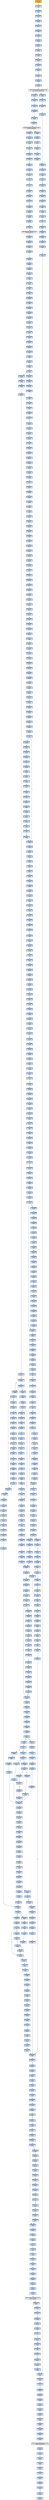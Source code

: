 strict digraph G {
	graph [bgcolor=transparent,
		name=G
	];
	node [color=lightsteelblue,
		fillcolor=lightsteelblue,
		shape=rectangle,
		style=filled
	];
	"0x00424ea0"	[label="0x00424ea0
jb"];
	"0x00424ed3"	[label="0x00424ed3
movl"];
	"0x00424ea0" -> "0x00424ed3"	[color="#000000",
		label=T];
	"0x00424ea2"	[label="0x00424ea2
movl"];
	"0x00424ea0" -> "0x00424ea2"	[color="#000000",
		label=F];
	"0x00424bb4"	[label="0x00424bb4
testb"];
	"0x00424bb6"	[label="0x00424bb6
jne"];
	"0x00424bb4" -> "0x00424bb6"	[color="#000000"];
	"0x00424378"	[label="0x00424378
movl"];
	"0x0042437b"	[label="0x0042437b
addl"];
	"0x00424378" -> "0x0042437b"	[color="#000000"];
	"0x00424e6d"	[label="0x00424e6d
movl"];
	"0x00424e72"	[label="0x00424e72
subl"];
	"0x00424e6d" -> "0x00424e72"	[color="#000000"];
	"0x00424f6e"	[label="0x00424f6e
je"];
	"0x00424f70"	[label="0x00424f70
cmpl"];
	"0x00424f6e" -> "0x00424f70"	[color="#000000",
		label=F];
	"0x00424ed6"	[label="0x00424ed6
movl"];
	"0x00424ed3" -> "0x00424ed6"	[color="#000000"];
	"0x00424964"	[label="0x00424964
jbe"];
	"0x00424966"	[label="0x00424966
movl"];
	"0x00424964" -> "0x00424966"	[color="#000000",
		label=F];
	"0x0042491e"	[label="0x0042491e
movl"];
	"0x00424922"	[label="0x00424922
movl"];
	"0x0042491e" -> "0x00424922"	[color="#000000"];
	"0x00424e3f"	[label="0x00424e3f
movb"];
	"0x00424e41"	[label="0x00424e41
incl"];
	"0x00424e3f" -> "0x00424e41"	[color="#000000"];
	"0x00424e90"	[label="0x00424e90
call"];
	"0x004249b0"	[label="0x004249b0
pushl"];
	"0x00424e90" -> "0x004249b0"	[color="#000000"];
	"0x00424a44"	[label="0x00424a44
cmpl"];
	"0x00424a47"	[label="0x00424a47
jae"];
	"0x00424a44" -> "0x00424a47"	[color="#000000"];
	"0x00424a00"	[label="0x00424a00
andl"];
	"0x00424a05"	[label="0x00424a05
cmpl"];
	"0x00424a00" -> "0x00424a05"	[color="#000000"];
	GETMODULEHANDLEA_KERNEL32_DLL	[color=lightgrey,
		fillcolor=lightgrey,
		label="GETMODULEHANDLEA_KERNEL32_DLL
GETMODULEHANDLEA"];
	"0x00424042"	[label="0x00424042
movl"];
	GETMODULEHANDLEA_KERNEL32_DLL -> "0x00424042"	[color="#000000"];
	"0x00424287"	[label="0x00424287
testl"];
	GETMODULEHANDLEA_KERNEL32_DLL -> "0x00424287"	[color="#000000"];
	"0x00424ee4"	[label="0x00424ee4
movl"];
	"0x00424ee9"	[label="0x00424ee9
movl"];
	"0x00424ee4" -> "0x00424ee9"	[color="#000000"];
	"0x0042410f"	[label="0x0042410f
pushl"];
	"0x00424110"	[label="0x00424110
pushl"];
	"0x0042410f" -> "0x00424110"	[color="#000000"];
	"0x0042436e"	[label="0x0042436e
jmp"];
	"0x004242a2"	[label="0x004242a2
movl"];
	"0x0042436e" -> "0x004242a2"	[color="#000000"];
	"0x00424960"	[label="0x00424960
xorl"];
	"0x00424962"	[label="0x00424962
testl"];
	"0x00424960" -> "0x00424962"	[color="#000000"];
	"0x00424b69"	[label="0x00424b69
pushl"];
	"0x00424b6a"	[label="0x00424b6a
movl"];
	"0x00424b69" -> "0x00424b6a"	[color="#000000"];
	"0x004246cc"	[label="0x004246cc
subl"];
	"0x004246d2"	[label="0x004246d2
leal"];
	"0x004246cc" -> "0x004246d2"	[color="#000000"];
	"0x0042411f"	[label="0x0042411f
orl"];
	"0x00424121"	[label="0x00424121
je"];
	"0x0042411f" -> "0x00424121"	[color="#000000"];
	"0x00424cf1"	[label="0x00424cf1
ret"];
	"0x00424f6c"	[label="0x00424f6c
testb"];
	"0x00424cf1" -> "0x00424f6c"	[color="#000000"];
	"0x004246e3"	[label="0x004246e3
movl"];
	"0x004246ea"	[label="0x004246ea
pushl"];
	"0x004246e3" -> "0x004246ea"	[color="#000000"];
	"0x00424986"	[label="0x00424986
xorl"];
	"0x00424988"	[label="0x00424988
movb"];
	"0x00424986" -> "0x00424988"	[color="#000000"];
	"0x00424249"	[label="0x00424249
movl"];
	"0x0042424f"	[label="0x0042424f
orl"];
	"0x00424249" -> "0x0042424f"	[color="#000000"];
	"0x00424f51"	[label="0x00424f51
movl"];
	"0x00424f53"	[label="0x00424f53
cmpl"];
	"0x00424f51" -> "0x00424f53"	[color="#000000"];
	"0x0042411d"	[label="0x0042411d
xorl"];
	"0x0042411d" -> "0x0042411f"	[color="#000000"];
	"0x00424a87"	[label="0x00424a87
movl"];
	"0x00424a89"	[label="0x00424a89
xorl"];
	"0x00424a87" -> "0x00424a89"	[color="#000000"];
	"0x00424e22"	[label="0x00424e22
movl"];
	"0x00424e24"	[label="0x00424e24
je"];
	"0x00424e22" -> "0x00424e24"	[color="#000000"];
	"0x004248f4"	[label="0x004248f4
movb"];
	"0x004248f6"	[label="0x004248f6
movl"];
	"0x004248f4" -> "0x004248f6"	[color="#000000"];
	VIRTUALPROTECT_KERNEL32_DLL	[color=lightgrey,
		fillcolor=lightgrey,
		label="VIRTUALPROTECT_KERNEL32_DLL
VIRTUALPROTECT"];
	"0x004243ff"	[label="0x004243ff
popl"];
	VIRTUALPROTECT_KERNEL32_DLL -> "0x004243ff"	[color="#000000"];
	"0x00424ece"	[label="0x00424ece
movl"];
	"0x00424ed1"	[label="0x00424ed1
jae"];
	"0x00424ece" -> "0x00424ed1"	[color="#000000"];
	"0x004242b3"	[label="0x004242b3
addl"];
	"0x004242b9"	[label="0x004242b9
movl"];
	"0x004242b3" -> "0x004242b9"	[color="#000000"];
	"0x0042497f"	[label="0x0042497f
movl"];
	"0x00424983"	[label="0x00424983
movl"];
	"0x0042497f" -> "0x00424983"	[color="#000000"];
	"0x0042403c"	[label="0x0042403c
call"];
	"0x0042403c" -> GETMODULEHANDLEA_KERNEL32_DLL	[color="#000000"];
	"0x00424a07"	[label="0x00424a07
jae"];
	"0x00424a05" -> "0x00424a07"	[color="#000000"];
	"0x004249b1"	[label="0x004249b1
pushl"];
	"0x004249b0" -> "0x004249b1"	[color="#000000"];
	"0x00424a31"	[label="0x00424a31
movl"];
	"0x00424a36"	[label="0x00424a36
jmp"];
	"0x00424a31" -> "0x00424a36"	[color="#000000"];
	"0x00424834"	[label="0x00424834
subl"];
	"0x0042483a"	[label="0x0042483a
pushl"];
	"0x00424834" -> "0x0042483a"	[color="#000000"];
	"0x00424aa8"	[label="0x00424aa8
addl"];
	"0x00424aab"	[label="0x00424aab
shll"];
	"0x00424aa8" -> "0x00424aab"	[color="#000000"];
	"0x0042483b"	[label="0x0042483b
pushl"];
	"0x0042483a" -> "0x0042483b"	[color="#000000"];
	"0x00424afe"	[label="0x00424afe
popl"];
	"0x00424aff"	[label="0x00424aff
ret"];
	"0x00424afe" -> "0x00424aff"	[color="#000000"];
	"0x00424b98"	[label="0x00424b98
movb"];
	"0x00424b9c"	[label="0x00424b9c
incl"];
	"0x00424b98" -> "0x00424b9c"	[color="#000000"];
	VIRTUALFREE_KERNEL32_DLL	[color=lightgrey,
		fillcolor=lightgrey,
		label="VIRTUALFREE_KERNEL32_DLL
VIRTUALFREE"];
	"0x004241a8"	[label="0x004241a8
movl"];
	VIRTUALFREE_KERNEL32_DLL -> "0x004241a8"	[color="#000000"];
	"0x00424f55"	[label="0x00424f55
jb"];
	"0x00424f57"	[label="0x00424f57
movl"];
	"0x00424f55" -> "0x00424f57"	[color="#000000",
		label=F];
	"0x00424367"	[label="0x00424367
addl"];
	"0x00424367" -> "0x0042436e"	[color="#000000"];
	"0x0042440f"	[label="0x0042440f
movl"];
	"0x00424415"	[label="0x00424415
popa"];
	"0x0042440f" -> "0x00424415"	[color="#000000"];
	"0x00424e46"	[label="0x00424e46
movl"];
	"0x00424e49"	[label="0x00424e49
movl"];
	"0x00424e46" -> "0x00424e49"	[color="#000000"];
	"0x00424a62"	[label="0x00424a62
movl"];
	"0x00424a65"	[label="0x00424a65
movl"];
	"0x00424a62" -> "0x00424a65"	[color="#000000"];
	"0x0042404f"	[label="0x0042404f
call"];
	GETPROCADDRESS_KERNEL32_DLL	[color=lightgrey,
		fillcolor=lightgrey,
		label="GETPROCADDRESS_KERNEL32_DLL
GETPROCADDRESS"];
	"0x0042404f" -> GETPROCADDRESS_KERNEL32_DLL	[color="#000000"];
	"0x00424e9c"	[label="0x00424e9c
cmpl"];
	"0x00424e24" -> "0x00424e9c"	[color="#000000",
		label=T];
	"0x00424e26"	[label="0x00424e26
cmpl"];
	"0x00424e24" -> "0x00424e26"	[color="#000000",
		label=F];
	"0x00424f45"	[label="0x00424f45
jae"];
	"0x00424f47"	[label="0x00424f47
movl"];
	"0x00424f45" -> "0x00424f47"	[color="#000000",
		label=F];
	"0x0042437e"	[label="0x0042437e
movl"];
	"0x0042437b" -> "0x0042437e"	[color="#000000"];
	"0x00424b5a"	[label="0x00424b5a
call"];
	"0x00424b63"	[label="0x00424b63
subl"];
	"0x00424b5a" -> "0x00424b63"	[color="#000000"];
	"0x00424abc"	[label="0x00424abc
pushl"];
	"0x00424abd"	[label="0x00424abd
pushl"];
	"0x00424abc" -> "0x00424abd"	[color="#000000"];
	"0x004240fb"	[label="0x004240fb
pushl"];
	"0x004240fc"	[label="0x004240fc
call"];
	"0x004240fb" -> "0x004240fc"	[color="#000000"];
	"0x004248e0"	[label="0x004248e0
movl"];
	"0x004248e6"	[label="0x004248e6
shrl"];
	"0x004248e0" -> "0x004248e6"	[color="#000000"];
	"0x004241ba"	[label="0x004241ba
movl"];
	"0x004241c0"	[label="0x004241c0
movl"];
	"0x004241ba" -> "0x004241c0"	[color="#000000"];
	"0x004248fe"	[label="0x004248fe
movl"];
	"0x00424900"	[label="0x00424900
movl"];
	"0x004248fe" -> "0x00424900"	[color="#000000"];
	"0x00424ecb"	[label="0x00424ecb
movl"];
	"0x00424ecb" -> "0x00424ece"	[color="#000000"];
	"0x004248e9"	[label="0x004248e9
movl"];
	"0x004248e6" -> "0x004248e9"	[color="#000000"];
	"0x00424813"	[label="0x00424813
movl"];
	"0x00424817"	[label="0x00424817
movl"];
	"0x00424813" -> "0x00424817"	[color="#000000"];
	"0x00424117"	[label="0x00424117
movl"];
	"0x00424117" -> "0x0042411d"	[color="#000000"];
	"0x00424e4c"	[label="0x00424e4c
movl"];
	"0x00424e49" -> "0x00424e4c"	[color="#000000"];
	"0x00424b6d"	[label="0x00424b6d
pushl"];
	"0x00424b6e"	[label="0x00424b6e
leal"];
	"0x00424b6d" -> "0x00424b6e"	[color="#000000"];
	"0x004249c9"	[label="0x004249c9
movl"];
	"0x004249cc"	[label="0x004249cc
movl"];
	"0x004249c9" -> "0x004249cc"	[color="#000000"];
	"0x0042490d"	[label="0x0042490d
repz"];
	"0x0042490f"	[label="0x0042490f
movl"];
	"0x0042490d" -> "0x0042490f"	[color="#000000"];
	"0x004246dc"	[label="0x004246dc
movl"];
	"0x004246dc" -> "0x004246e3"	[color="#000000"];
	"0x00424869"	[label="0x00424869
movl"];
	"0x0042486d"	[label="0x0042486d
leal"];
	"0x00424869" -> "0x0042486d"	[color="#000000"];
	"0x004249fd"	[label="0x004249fd
movl"];
	"0x004249fd" -> "0x00424a00"	[color="#000000"];
	"0x00424e39"	[label="0x00424e39
movl"];
	"0x00424e3c"	[label="0x00424e3c
shll"];
	"0x00424e39" -> "0x00424e3c"	[color="#000000"];
	"0x0042401a"	[label="0x0042401a
addl"];
	"0x0042401c"	[label="0x0042401c
subl"];
	"0x0042401a" -> "0x0042401c"	[color="#000000"];
	"0x00424e36"	[label="0x00424e36
movl"];
	"0x00424e36" -> "0x00424e39"	[color="#000000"];
	"0x00424ccd"	[label="0x00424ccd
movb"];
	"0x00424cd4"	[label="0x00424cd4
movl"];
	"0x00424ccd" -> "0x00424cd4"	[color="#000000"];
	"0x00424155"	[label="0x00424155
jmp"];
	"0x0042415f"	[label="0x0042415f
movl"];
	"0x00424155" -> "0x0042415f"	[color="#000000"];
	"0x0042481d"	[label="0x0042481d
movl"];
	"0x00424817" -> "0x0042481d"	[color="#000000"];
	"0x00424d3b"	[label="0x00424d3b
incl"];
	"0x00424d3c"	[label="0x00424d3c
movl"];
	"0x00424d3b" -> "0x00424d3c"	[color="#000000"];
	"0x00424e74"	[label="0x00424e74
addl"];
	"0x00424e72" -> "0x00424e74"	[color="#000000"];
	"0x00424f4e"	[label="0x00424f4e
movb"];
	"0x00424f4e" -> "0x00424f51"	[color="#000000"];
	"0x00424918"	[label="0x00424918
repz"];
	"0x0042491a"	[label="0x0042491a
movl"];
	"0x00424918" -> "0x0042491a"	[color="#000000"];
	"0x0042492b"	[label="0x0042492b
addl"];
	"0x0042492e"	[label="0x0042492e
cmpl"];
	"0x0042492b" -> "0x0042492e"	[color="#000000"];
	"0x00424cde"	[label="0x00424cde
movl"];
	"0x00424ce3"	[label="0x00424ce3
repz"];
	"0x00424cde" -> "0x00424ce3"	[color="#000000"];
	"0x00424ce5"	[label="0x00424ce5
popl"];
	"0x00424ce6"	[label="0x00424ce6
popl"];
	"0x00424ce5" -> "0x00424ce6"	[color="#000000"];
	"0x0042426f"	[label="0x0042426f
addl"];
	"0x00424271"	[label="0x00424271
movl"];
	"0x0042426f" -> "0x00424271"	[color="#000000"];
	"0x004248f0"	[label="0x004248f0
subl"];
	"0x004248f2"	[label="0x004248f2
addl"];
	"0x004248f0" -> "0x004248f2"	[color="#000000"];
	"0x004247c7"	[label="0x004247c7
movl"];
	"0x004247cb"	[label="0x004247cb
shll"];
	"0x004247c7" -> "0x004247cb"	[color="#000000"];
	"0x00424855"	[label="0x00424855
movl"];
	"0x0042485c"	[label="0x0042485c
cmpl"];
	"0x00424855" -> "0x0042485c"	[color="#000000"];
	"0x00424873"	[label="0x00424873
cmpl"];
	"0x00424875"	[label="0x00424875
movl"];
	"0x00424873" -> "0x00424875"	[color="#000000"];
	"0x00424b72"	[label="0x00424b72
pushl"];
	"0x00424b74"	[label="0x00424b74
movl"];
	"0x00424b72" -> "0x00424b74"	[color="#000000"];
	"0x004246c8"	[label="0x004246c8
movl"];
	"0x004240fc" -> "0x004246c8"	[color="#000000"];
	"0x004240e9"	[label="0x004240e9
movl"];
	"0x004240eb"	[label="0x004240eb
addl"];
	"0x004240e9" -> "0x004240eb"	[color="#000000"];
	"0x004242ac"	[label="0x004242ac
jne"];
	"0x004242b1"	[label="0x004242b1
addl"];
	"0x004242ac" -> "0x004242b1"	[color="#000000",
		label=T];
	"0x00424f3d"	[label="0x00424f3d
incl"];
	"0x00424f3e"	[label="0x00424f3e
leal"];
	"0x00424f3d" -> "0x00424f3e"	[color="#000000"];
	"0x00424851"	[label="0x00424851
xorl"];
	"0x00424853"	[label="0x00424853
repz"];
	"0x00424851" -> "0x00424853"	[color="#000000"];
	"0x004249ec"	[label="0x004249ec
jae"];
	"0x004249ee"	[label="0x004249ee
movl"];
	"0x004249ec" -> "0x004249ee"	[color="#000000",
		label=F];
	"0x00424a4e"	[label="0x00424a4e
jmp"];
	"0x00424a58"	[label="0x00424a58
movl"];
	"0x00424a4e" -> "0x00424a58"	[color="#000000"];
	"0x004240b7"	[label="0x004240b7
pushl"];
	"0x004240bc"	[label="0x004240bc
pushl"];
	"0x004240b7" -> "0x004240bc"	[color="#000000"];
	"0x004246eb"	[label="0x004246eb
pushl"];
	"0x004246ec"	[label="0x004246ec
leal"];
	"0x004246eb" -> "0x004246ec"	[color="#000000"];
	"0x004240e2"	[label="0x004240e2
movl"];
	"0x004240e8"	[label="0x004240e8
pushl"];
	"0x004240e2" -> "0x004240e8"	[color="#000000"];
	"0x00424cf9"	[label="0x00424cf9
subl"];
	"0x00424cff"	[label="0x00424cff
ret"];
	"0x00424cf9" -> "0x00424cff"	[color="#000000"];
	"0x004240a7"	[label="0x004240a7
cmpl"];
	"0x004240aa"	[label="0x004240aa
je"];
	"0x004240a7" -> "0x004240aa"	[color="#000000"];
	"0x004240a1"	[label="0x004240a1
leal"];
	"0x004240a1" -> "0x004240a7"	[color="#000000"];
	"0x00424048"	[label="0x00424048
movl"];
	"0x0042404a"	[label="0x0042404a
leal"];
	"0x00424048" -> "0x0042404a"	[color="#000000"];
	"0x004249e9"	[label="0x004249e9
cmpl"];
	"0x004249e9" -> "0x004249ec"	[color="#000000"];
	"0x0042440d"	[label="0x0042440d
orl"];
	"0x0042440d" -> "0x0042440f"	[color="#000000"];
	"0x00424931"	[label="0x00424931
movl"];
	"0x0042492e" -> "0x00424931"	[color="#000000"];
	"0x00424a36" -> "0x00424a58"	[color="#000000"];
	"0x00424269"	[label="0x00424269
movl"];
	"0x00424269" -> "0x0042426f"	[color="#000000"];
	"0x00424e50"	[label="0x00424e50
andl"];
	"0x00424e4c" -> "0x00424e50"	[color="#000000"];
	"0x00424181"	[label="0x00424181
pushl"];
	"0x00424183"	[label="0x00424183
pushl"];
	"0x00424181" -> "0x00424183"	[color="#000000"];
	"0x00424996"	[label="0x00424996
movl"];
	"0x0042499c"	[label="0x0042499c
incl"];
	"0x00424996" -> "0x0042499c"	[color="#000000"];
	"0x004241c8"	[label="0x004241c8
je"];
	"0x00424243"	[label="0x00424243
movl"];
	"0x004241c8" -> "0x00424243"	[color="#000000",
		label=T];
	"0x004242bb"	[label="0x004242bb
movl"];
	"0x004242be"	[label="0x004242be
addl"];
	"0x004242bb" -> "0x004242be"	[color="#000000"];
	"0x00424416"	[label="0x00424416
jne"];
	"0x00424415" -> "0x00424416"	[color="#000000"];
	"0x00424e42"	[label="0x00424e42
movb"];
	"0x00424e42" -> "0x00424e46"	[color="#000000"];
	"0x00424eb8"	[label="0x00424eb8
movl"];
	"0x00424ebc"	[label="0x00424ebc
andl"];
	"0x00424eb8" -> "0x00424ebc"	[color="#000000"];
	"0x0042440c"	[label="0x0042440c
popl"];
	"0x0042440c" -> "0x0042440d"	[color="#000000"];
	"0x00424d3e"	[label="0x00424d3e
movl"];
	"0x00424d42"	[label="0x00424d42
jmp"];
	"0x00424d3e" -> "0x00424d42"	[color="#000000"];
	"0x00424e5a"	[label="0x00424e5a
movl"];
	"0x00424e5c"	[label="0x00424e5c
cmpl"];
	"0x00424e5a" -> "0x00424e5c"	[color="#000000"];
	"0x00424864"	[label="0x00424864
xorl"];
	"0x00424866"	[label="0x00424866
movb"];
	"0x00424864" -> "0x00424866"	[color="#000000"];
	"0x00424f14"	[label="0x00424f14
jmp"];
	"0x00424f31"	[label="0x00424f31
movl"];
	"0x00424f14" -> "0x00424f31"	[color="#000000"];
	"0x00424f89"	[label="0x00424f89
ret"];
	"0x00424718"	[label="0x00424718
testb"];
	"0x00424f89" -> "0x00424718"	[color="#000000"];
	"0x00424892"	[label="0x00424892
movl"];
	"0x0042489a"	[label="0x0042489a
movl"];
	"0x00424892" -> "0x0042489a"	[color="#000000"];
	"0x00424179"	[label="0x00424179
repz"];
	"0x0042417b"	[label="0x0042417b
popl"];
	"0x00424179" -> "0x0042417b"	[color="#000000"];
	"0x00424f85"	[label="0x00424f85
popl"];
	"0x00424f86"	[label="0x00424f86
addl"];
	"0x00424f85" -> "0x00424f86"	[color="#000000"];
	"0x00424f74"	[label="0x00424f74
jb"];
	"0x00424f70" -> "0x00424f74"	[color="#000000"];
	"0x00424e18"	[label="0x00424e18
movb"];
	"0x00424cff" -> "0x00424e18"	[color="#000000"];
	"0x00424a9b"	[label="0x00424a9b
movb"];
	"0x00424cff" -> "0x00424a9b"	[color="#000000"];
	"0x00424935"	[label="0x00424935
movl"];
	"0x00424931" -> "0x00424935"	[color="#000000"];
	"0x00424103"	[label="0x00424103
cmpb"];
	"0x00424106"	[label="0x00424106
jne"];
	"0x00424103" -> "0x00424106"	[color="#000000"];
	"0x004247b1"	[label="0x004247b1
jb"];
	"0x004247b3"	[label="0x004247b3
pushl"];
	"0x004247b1" -> "0x004247b3"	[color="#000000",
		label=F];
	"0x004247e8"	[label="0x004247e8
movl"];
	"0x004247b1" -> "0x004247e8"	[color="#000000",
		label=T];
	"0x00424a8d"	[label="0x00424a8d
leal"];
	"0x00424a93"	[label="0x00424a93
movl"];
	"0x00424a8d" -> "0x00424a93"	[color="#000000"];
	"0x00424939"	[label="0x00424939
movl"];
	"0x0042493d"	[label="0x0042493d
jge"];
	"0x00424939" -> "0x0042493d"	[color="#000000"];
	"0x00424152"	[label="0x00424152
popl"];
	"0x00424153"	[label="0x00424153
popl"];
	"0x00424152" -> "0x00424153"	[color="#000000"];
	"0x0042497a"	[label="0x0042497a
andl"];
	"0x0042497a" -> "0x0042497f"	[color="#000000"];
	"0x00424aad"	[label="0x00424aad
addl"];
	"0x00424aab" -> "0x00424aad"	[color="#000000"];
	"0x0042483c"	[label="0x0042483c
pushl"];
	"0x0042483d"	[label="0x0042483d
movl"];
	"0x0042483c" -> "0x0042483d"	[color="#000000"];
	"0x00424b49"	[label="0x00424b49
movl"];
	"0x00424b4f"	[label="0x00424b4f
movl"];
	"0x00424b49" -> "0x00424b4f"	[color="#000000"];
	"0x00424ed9"	[label="0x00424ed9
movl"];
	"0x00424ede"	[label="0x00424ede
subl"];
	"0x00424ed9" -> "0x00424ede"	[color="#000000"];
	"0x004249a4"	[label="0x004249a4
movb"];
	"0x004249a6"	[label="0x004249a6
popl"];
	"0x004249a4" -> "0x004249a6"	[color="#000000"];
	"0x00424243" -> "0x00424249"	[color="#000000"];
	"0x00424ead"	[label="0x00424ead
incl"];
	"0x00424eae"	[label="0x00424eae
movb"];
	"0x00424ead" -> "0x00424eae"	[color="#000000"];
	"0x00424f41"	[label="0x00424f41
cmpl"];
	"0x00424f3e" -> "0x00424f41"	[color="#000000"];
	"0x00424904"	[label="0x00424904
shll"];
	"0x00424907"	[label="0x00424907
movw"];
	"0x00424904" -> "0x00424907"	[color="#000000"];
	"0x004249d9"	[label="0x004249d9
orl"];
	"0x004249db"	[label="0x004249db
movl"];
	"0x004249d9" -> "0x004249db"	[color="#000000"];
	"0x004246d7"	[label="0x004246d7
call"];
	"0x00424a84"	[label="0x00424a84
pushl"];
	"0x004246d7" -> "0x00424a84"	[color="#000000"];
	"0x004249a7"	[label="0x004249a7
addl"];
	"0x004249a6" -> "0x004249a7"	[color="#000000"];
	"0x00424289"	[label="0x00424289
jne"];
	"0x00424292"	[label="0x00424292
movl"];
	"0x00424289" -> "0x00424292"	[color="#000000",
		label=T];
	"0x00424101"	[label="0x00424101
movb"];
	"0x00424101" -> "0x00424103"	[color="#000000"];
	"0x004249b3"	[label="0x004249b3
movl"];
	"0x004249b5"	[label="0x004249b5
pushl"];
	"0x004249b3" -> "0x004249b5"	[color="#000000"];
	"0x00424b37"	[label="0x00424b37
movl"];
	"0x00424b3d"	[label="0x00424b3d
movl"];
	"0x00424b37" -> "0x00424b3d"	[color="#000000"];
	"0x00424840"	[label="0x00424840
movl"];
	"0x00424845"	[label="0x00424845
movl"];
	"0x00424840" -> "0x00424845"	[color="#000000"];
	"0x00424b9d"	[label="0x00424b9d
cmpl"];
	"0x00424b9c" -> "0x00424b9d"	[color="#000000"];
	"0x004249a2"	[label="0x004249a2
popl"];
	"0x004249a3"	[label="0x004249a3
popl"];
	"0x004249a2" -> "0x004249a3"	[color="#000000"];
	"0x00424d3c" -> "0x00424d3e"	[color="#000000"];
	"0x004248a9"	[label="0x004248a9
shll"];
	"0x004248ab"	[label="0x004248ab
addl"];
	"0x004248a9" -> "0x004248ab"	[color="#000000"];
	"0x00424994"	[label="0x00424994
movl"];
	"0x00424994" -> "0x00424996"	[color="#000000"];
	"0x00424ba2"	[label="0x00424ba2
leal"];
	"0x00424ba8"	[label="0x00424ba8
leal"];
	"0x00424ba2" -> "0x00424ba8"	[color="#000000"];
	"0x0042480c"	[label="0x0042480c
ret"];
	"0x0042480c" -> "0x00424b98"	[color="#000000"];
	"0x00424095"	[label="0x00424095
je"];
	"0x00424095" -> "0x004240a1"	[color="#000000",
		label=T];
	"0x004249c3"	[label="0x004249c3
movb"];
	"0x004249c7"	[label="0x004249c7
movl"];
	"0x004249c3" -> "0x004249c7"	[color="#000000"];
	"0x004247a8"	[label="0x004247a8
movl"];
	"0x004247ad"	[label="0x004247ad
pushl"];
	"0x004247a8" -> "0x004247ad"	[color="#000000"];
	"0x00424056"	[label="0x00424056
movb"];
	"0x00424058"	[label="0x00424058
scasb"];
	"0x00424056" -> "0x00424058"	[color="#000000"];
	"0x00424f37"	[label="0x00424f37
movl"];
	"0x00424f39"	[label="0x00424f39
movl"];
	"0x00424f37" -> "0x00424f39"	[color="#000000"];
	"0x00424eb2"	[label="0x00424eb2
movl"];
	"0x00424eae" -> "0x00424eb2"	[color="#000000"];
	"0x00424106" -> "0x00424155"	[color="#000000",
		label=T];
	"0x00424108"	[label="0x00424108
incb"];
	"0x00424106" -> "0x00424108"	[color="#000000",
		label=F];
	"0x00424ac2"	[label="0x00424ac2
call"];
	"0x00424abd" -> "0x00424ac2"	[color="#000000"];
	"0x0042400b"	[label="0x0042400b
incl"];
	"0x0042400c"	[label="0x0042400c
pushl"];
	"0x0042400b" -> "0x0042400c"	[color="#000000"];
	"0x004248eb"	[label="0x004248eb
andl"];
	"0x004248eb" -> "0x004248f0"	[color="#000000"];
	"0x004249c2"	[label="0x004249c2
incl"];
	"0x004249c2" -> "0x004249c3"	[color="#000000"];
	"0x00424114"	[label="0x00424114
subl"];
	"0x00424114" -> "0x00424117"	[color="#000000"];
	"0x00424e20"	[label="0x00424e20
testb"];
	"0x00424e20" -> "0x00424e22"	[color="#000000"];
	"0x00424b76"	[label="0x00424b76
call"];
	"0x004247a4"	[label="0x004247a4
pushl"];
	"0x00424b76" -> "0x004247a4"	[color="#000000"];
	"0x004247c2"	[label="0x004247c2
movl"];
	"0x004247c4"	[label="0x004247c4
movl"];
	"0x004247c2" -> "0x004247c4"	[color="#000000"];
	"0x004249d0"	[label="0x004249d0
shll"];
	"0x004249cc" -> "0x004249d0"	[color="#000000"];
	"0x00424015"	[label="0x00424015
movl"];
	"0x00424015" -> "0x0042401a"	[color="#000000"];
	"0x004247bb"	[label="0x004247bb
movb"];
	"0x004247bd"	[label="0x004247bd
incl"];
	"0x004247bb" -> "0x004247bd"	[color="#000000"];
	"0x00424b24"	[label="0x00424b24
movl"];
	"0x00424b2a"	[label="0x00424b2a
movl"];
	"0x00424b24" -> "0x00424b2a"	[color="#000000"];
	"0x00424035"	[label="0x00424035
leal"];
	"0x0042403b"	[label="0x0042403b
pushl"];
	"0x00424035" -> "0x0042403b"	[color="#000000"];
	"0x004249e4"	[label="0x004249e4
movl"];
	"0x004249e6"	[label="0x004249e6
movl"];
	"0x004249e4" -> "0x004249e6"	[color="#000000"];
	"0x004247e3"	[label="0x004247e3
cmpl"];
	"0x004247e5"	[label="0x004247e5
jae"];
	"0x004247e3" -> "0x004247e5"	[color="#000000"];
	"0x004247b4"	[label="0x004247b4
movl"];
	"0x004247b9"	[label="0x004247b9
movl"];
	"0x004247b4" -> "0x004247b9"	[color="#000000"];
	"0x00424e76"	[label="0x00424e76
shrl"];
	"0x00424e74" -> "0x00424e76"	[color="#000000"];
	"0x00424cb2"	[label="0x00424cb2
movb"];
	"0x00424cb9"	[label="0x00424cb9
xorl"];
	"0x00424cb2" -> "0x00424cb9"	[color="#000000"];
	"0x004249e6" -> "0x004249e9"	[color="#000000"];
	"0x004249ad"	[label="0x004249ad
ret"];
	"0x004249ad" -> "0x00424bb4"	[color="#000000"];
	"0x00424ca3"	[label="0x00424ca3
testb"];
	"0x004249ad" -> "0x00424ca3"	[color="#000000"];
	"0x00424189"	[label="0x00424189
call"];
	"0x00424189" -> VIRTUALFREE_KERNEL32_DLL	[color="#000000"];
	"0x00424f61"	[label="0x00424f61
movl"];
	"0x00424f63"	[label="0x00424f63
jmp"];
	"0x00424f61" -> "0x00424f63"	[color="#000000"];
	"0x00424bc3"	[label="0x00424bc3
xorl"];
	"0x00424bb6" -> "0x00424bc3"	[color="#000000",
		label=T];
	"0x00424aa2"	[label="0x00424aa2
popl"];
	"0x00424aa3"	[label="0x00424aa3
movl"];
	"0x00424aa2" -> "0x00424aa3"	[color="#000000"];
	"0x00424efc"	[label="0x00424efc
movl"];
	"0x00424f03"	[label="0x00424f03
testl"];
	"0x00424efc" -> "0x00424f03"	[color="#000000"];
	"0x00424375"	[label="0x00424375
movl"];
	"0x00424375" -> "0x00424378"	[color="#000000"];
	"0x004241c6"	[label="0x004241c6
subl"];
	"0x004241c6" -> "0x004241c8"	[color="#000000"];
	"0x00424e9a"	[label="0x00424e9a
jmp"];
	"0x00424ef7"	[label="0x00424ef7
cmpl"];
	"0x00424e9a" -> "0x00424ef7"	[color="#000000"];
	"0x004247ae"	[label="0x004247ae
cmpl"];
	"0x004247ae" -> "0x004247b1"	[color="#000000"];
	"0x0042471a"	[label="0x0042471a
jne"];
	"0x00424726"	[label="0x00424726
movl"];
	"0x0042471a" -> "0x00424726"	[color="#000000",
		label=T];
	"0x00424826"	[label="0x00424826
movl"];
	"0x0042482c"	[label="0x0042482c
addl"];
	"0x00424826" -> "0x0042482c"	[color="#000000"];
	"0x00424b30"	[label="0x00424b30
xorl"];
	"0x00424b2a" -> "0x00424b30"	[color="#000000"];
	"0x00424e5f"	[label="0x00424e5f
movl"];
	"0x00424e5c" -> "0x00424e5f"	[color="#000000"];
	"0x00424871"	[label="0x00424871
incl"];
	"0x00424872"	[label="0x00424872
incl"];
	"0x00424871" -> "0x00424872"	[color="#000000"];
	"0x00424962" -> "0x00424964"	[color="#000000"];
	"0x004247fb"	[label="0x004247fb
subl"];
	"0x004247fd"	[label="0x004247fd
andl"];
	"0x004247fb" -> "0x004247fd"	[color="#000000"];
	"0x0042402f"	[label="0x0042402f
jne"];
	"0x0042402f" -> "0x00424035"	[color="#000000",
		label=F];
	"0x00424b1e"	[label="0x00424b1e
movl"];
	"0x00424b1e" -> "0x00424b24"	[color="#000000"];
	"0x004247d9"	[label="0x004247d9
addl"];
	"0x004247db"	[label="0x004247db
movl"];
	"0x004247d9" -> "0x004247db"	[color="#000000"];
	"0x00424e2e"	[label="0x00424e2e
leal"];
	"0x00424e31"	[label="0x00424e31
cmpl"];
	"0x00424e2e" -> "0x00424e31"	[color="#000000"];
	"0x00424eb5"	[label="0x00424eb5
movl"];
	"0x00424eb5" -> "0x00424eb8"	[color="#000000"];
	"0x00424a2f"	[label="0x00424a2f
jae"];
	"0x00424a2f" -> "0x00424a31"	[color="#000000",
		label=F];
	"0x00424a38"	[label="0x00424a38
cmpl"];
	"0x00424a2f" -> "0x00424a38"	[color="#000000",
		label=T];
	"0x00424718" -> "0x0042471a"	[color="#000000"];
	"0x00424a16"	[label="0x00424a16
movb"];
	"0x00424a19"	[label="0x00424a19
movl"];
	"0x00424a16" -> "0x00424a19"	[color="#000000"];
	"0x00424e1f"	[label="0x00424e1f
popl"];
	"0x00424e18" -> "0x00424e1f"	[color="#000000"];
	"0x00424ab3"	[label="0x00424ab3
jb"];
	"0x00424ab5"	[label="0x00424ab5
movl"];
	"0x00424ab3" -> "0x00424ab5"	[color="#000000",
		label=F];
	"0x00424161"	[label="0x00424161
movl"];
	"0x00424163"	[label="0x00424163
addl"];
	"0x00424161" -> "0x00424163"	[color="#000000"];
	"0x00424af7"	[label="0x00424af7
popl"];
	"0x00424af8"	[label="0x00424af8
popl"];
	"0x00424af7" -> "0x00424af8"	[color="#000000"];
	"0x00424b43"	[label="0x00424b43
movl"];
	"0x00424b3d" -> "0x00424b43"	[color="#000000"];
	"0x00424e95"	[label="0x00424e95
addl"];
	"0x00424e97"	[label="0x00424e97
leal"];
	"0x00424e95" -> "0x00424e97"	[color="#000000"];
	"0x004247b3" -> "0x004247b4"	[color="#000000"];
	"0x0042400a"	[label="0x0042400a
popl"];
	"0x0042400a" -> "0x0042400b"	[color="#000000"];
	"0x0042410e"	[label="0x0042410e
pushl"];
	"0x00424108" -> "0x0042410e"	[color="#000000"];
	"0x004240b0"	[label="0x004240b0
pushl"];
	"0x004240aa" -> "0x004240b0"	[color="#000000",
		label=F];
	"0x00424e41" -> "0x00424e42"	[color="#000000"];
	"0x004248fa"	[label="0x004248fa
movl"];
	"0x004248fa" -> "0x004248fe"	[color="#000000"];
	"0x00424ee0"	[label="0x00424ee0
addl"];
	"0x00424ee2"	[label="0x00424ee2
shrl"];
	"0x00424ee0" -> "0x00424ee2"	[color="#000000"];
	"0x00424ec1"	[label="0x00424ec1
addl"];
	"0x00424ebc" -> "0x00424ec1"	[color="#000000"];
	"0x00424943"	[label="0x00424943
cmpl"];
	"0x0042493d" -> "0x00424943"	[color="#000000",
		label=F];
	"0x00424cf8"	[label="0x00424cf8
popl"];
	"0x00424cf8" -> "0x00424cf9"	[color="#000000"];
	"0x00424aaf"	[label="0x00424aaf
incl"];
	"0x00424aad" -> "0x00424aaf"	[color="#000000"];
	"0x00424395"	[label="0x00424395
pushl"];
	"0x00424396"	[label="0x00424396
pushl"];
	"0x00424395" -> "0x00424396"	[color="#000000"];
	"0x00424b32"	[label="0x00424b32
movl"];
	"0x00424b32" -> "0x00424b37"	[color="#000000"];
	"0x00424879"	[label="0x00424879
movl"];
	"0x0042487e"	[label="0x0042487e
movl"];
	"0x00424879" -> "0x0042487e"	[color="#000000"];
	"0x00424831"	[label="0x00424831
ret"];
	"0x0042482c" -> "0x00424831"	[color="#000000"];
	"0x00424384"	[label="0x00424384
jmp"];
	"0x00424384" -> "0x00424271"	[color="#000000"];
	"0x00424efa"	[label="0x00424efa
jae"];
	"0x00424ef7" -> "0x00424efa"	[color="#000000"];
	"0x00424cc3"	[label="0x00424cc3
jne"];
	"0x00424cc3" -> "0x00424ccd"	[color="#000000",
		label=T];
	"0x00424cc5"	[label="0x00424cc5
incl"];
	"0x00424cc3" -> "0x00424cc5"	[color="#000000",
		label=F];
	"0x00424a1d"	[label="0x00424a1d
cmpl"];
	"0x00424a07" -> "0x00424a1d"	[color="#000000",
		label=T];
	"0x00424a09"	[label="0x00424a09
movl"];
	"0x00424a07" -> "0x00424a09"	[color="#000000",
		label=F];
	"0x004248ad"	[label="0x004248ad
cmpl"];
	"0x004248ab" -> "0x004248ad"	[color="#000000"];
	"0x00424802"	[label="0x00424802
shrl"];
	"0x00424804"	[label="0x00424804
addl"];
	"0x00424802" -> "0x00424804"	[color="#000000"];
	"0x0042488c"	[label="0x0042488c
xorl"];
	"0x0042488e"	[label="0x0042488e
movl"];
	"0x0042488c" -> "0x0042488e"	[color="#000000"];
	"0x00424a6f"	[label="0x00424a6f
shrl"];
	"0x00424a71"	[label="0x00424a71
movl"];
	"0x00424a6f" -> "0x00424a71"	[color="#000000"];
	"0x00424af9"	[label="0x00424af9
addl"];
	"0x00424af8" -> "0x00424af9"	[color="#000000"];
	"0x00424915"	[label="0x00424915
andl"];
	"0x00424915" -> "0x00424918"	[color="#000000"];
	"0x00424885"	[label="0x00424885
movl"];
	"0x00424888"	[label="0x00424888
movl"];
	"0x00424885" -> "0x00424888"	[color="#000000"];
	"0x00424cc9"	[label="0x00424cc9
jb"];
	"0x00424ccb"	[label="0x00424ccb
jmp"];
	"0x00424cc9" -> "0x00424ccb"	[color="#000000",
		label=F];
	"0x00424274"	[label="0x00424274
testl"];
	"0x00424276"	[label="0x00424276
je"];
	"0x00424274" -> "0x00424276"	[color="#000000"];
	"0x004240f7"	[label="0x004240f7
pushl"];
	"0x004240fa"	[label="0x004240fa
pushl"];
	"0x004240f7" -> "0x004240fa"	[color="#000000"];
	"0x0042439e"	[label="0x0042439e
call"];
	"0x0042439e" -> VIRTUALPROTECT_KERNEL32_DLL	[color="#000000"];
	"0x00424823"	[label="0x00424823
leal"];
	"0x00424823" -> "0x00424826"	[color="#000000"];
	"0x00424b02"	[label="0x00424b02
movl"];
	"0x00424b06"	[label="0x00424b06
movl"];
	"0x00424b02" -> "0x00424b06"	[color="#000000"];
	"0x004249fb"	[label="0x004249fb
shrl"];
	"0x004249fb" -> "0x004249fd"	[color="#000000"];
	"0x00424949"	[label="0x00424949
je"];
	"0x0042495a"	[label="0x0042495a
movl"];
	"0x00424949" -> "0x0042495a"	[color="#000000",
		label=T];
	"0x004248c9"	[label="0x004248c9
cmpl"];
	"0x004248cc"	[label="0x004248cc
movl"];
	"0x004248c9" -> "0x004248cc"	[color="#000000"];
	"0x00424f7a"	[label="0x00424f7a
movl"];
	"0x00424f74" -> "0x00424f7a"	[color="#000000",
		label=F];
	"0x00424e6a"	[label="0x00424e6a
movl"];
	"0x00424e6a" -> "0x00424e6d"	[color="#000000"];
	"0x00424e67"	[label="0x00424e67
movl"];
	"0x00424e67" -> "0x00424e6a"	[color="#000000"];
	"0x00424002"	[label="0x00424002
call"];
	"0x00424002" -> "0x0042400a"	[color="#000000"];
	"0x00424ee2" -> "0x00424ee4"	[color="#000000"];
	"0x00424900" -> "0x00424904"	[color="#000000"];
	"0x00424ab9"	[label="0x00424ab9
leal"];
	"0x00424ab9" -> "0x00424abc"	[color="#000000"];
	"0x00424cbb"	[label="0x00424cbb
cmpb"];
	"0x00424cb9" -> "0x00424cbb"	[color="#000000"];
	"0x004248c7"	[label="0x004248c7
addl"];
	"0x004248c7" -> "0x004248c9"	[color="#000000"];
	"0x004249d3"	[label="0x004249d3
andl"];
	"0x004249d3" -> "0x004249d9"	[color="#000000"];
	"0x00424406"	[label="0x00424406
addl"];
	"0x00424406" -> "0x0042440c"	[color="#000000"];
	"0x00424a75"	[label="0x00424a75
addl"];
	"0x00424a77"	[label="0x00424a77
movl"];
	"0x00424a75" -> "0x00424a77"	[color="#000000"];
	"0x004246ea" -> "0x004246eb"	[color="#000000"];
	"0x00424029"	[label="0x00424029
movl"];
	"0x00424029" -> "0x0042402f"	[color="#000000"];
	"0x00424729"	[label="0x00424729
addl"];
	"0x00424726" -> "0x00424729"	[color="#000000"];
	"0x004249a3" -> "0x004249a4"	[color="#000000"];
	"0x004247e0"	[label="0x004247e0
movl"];
	"0x004247e0" -> "0x004247e3"	[color="#000000"];
	"0x0042499f"	[label="0x0042499f
jb"];
	"0x004249a1"	[label="0x004249a1
popl"];
	"0x0042499f" -> "0x004249a1"	[color="#000000",
		label=F];
	"0x00424aa3" -> "0x00424aa8"	[color="#000000"];
	"0x00424f53" -> "0x00424f55"	[color="#000000"];
	"0x0042403b" -> "0x0042403c"	[color="#000000"];
	"0x00424926"	[label="0x00424926
addl"];
	"0x00424922" -> "0x00424926"	[color="#000000"];
	"0x00424eb2" -> "0x00424eb5"	[color="#000000"];
	"0x004248bd"	[label="0x004248bd
movl"];
	"0x004248c1"	[label="0x004248c1
movl"];
	"0x004248bd" -> "0x004248c1"	[color="#000000"];
	"0x00424f2b"	[label="0x00424f2b
movl"];
	"0x00424f2b" -> "0x00424f31"	[color="#000000"];
	"0x00424935" -> "0x00424939"	[color="#000000"];
	"0x0042483b" -> "0x0042483c"	[color="#000000"];
	"0x004247f4"	[label="0x004247f4
shrl"];
	"0x004247f6"	[label="0x004247f6
movl"];
	"0x004247f4" -> "0x004247f6"	[color="#000000"];
	"0x00424042" -> "0x00424048"	[color="#000000"];
	"0x00424405"	[label="0x00424405
pushl"];
	"0x00424405" -> "0x00424406"	[color="#000000"];
	"0x00424a95"	[label="0x00424a95
pushl"];
	"0x00424a96"	[label="0x00424a96
call"];
	"0x00424a95" -> "0x00424a96"	[color="#000000"];
	"0x00424e65"	[label="0x00424e65
jae"];
	"0x00424e65" -> "0x00424e67"	[color="#000000",
		label=F];
	"0x00424154"	[label="0x00424154
popl"];
	"0x00424153" -> "0x00424154"	[color="#000000"];
	"0x004248d5"	[label="0x004248d5
movl"];
	"0x004248d8"	[label="0x004248d8
movl"];
	"0x004248d5" -> "0x004248d8"	[color="#000000"];
	"0x004242c0"	[label="0x004242c0
addl"];
	"0x004242be" -> "0x004242c0"	[color="#000000"];
	"0x00424ce3" -> "0x00424ce5"	[color="#000000"];
	"0x004248b3"	[label="0x004248b3
movl"];
	"0x004248b7"	[label="0x004248b7
ja"];
	"0x004248b3" -> "0x004248b7"	[color="#000000"];
	"0x004240f1"	[label="0x004240f1
pushl"];
	"0x004240eb" -> "0x004240f1"	[color="#000000"];
	"0x00424911"	[label="0x00424911
movl"];
	"0x0042490f" -> "0x00424911"	[color="#000000"];
	"0x00424f43"	[label="0x00424f43
movl"];
	"0x00424f41" -> "0x00424f43"	[color="#000000"];
	"0x004247be"	[label="0x004247be
movb"];
	"0x004247be" -> "0x004247c2"	[color="#000000"];
	"0x00424f86" -> "0x00424f89"	[color="#000000"];
	"0x00424f5b"	[label="0x00424f5b
addl"];
	"0x00424f5d"	[label="0x00424f5d
movl"];
	"0x00424f5b" -> "0x00424f5d"	[color="#000000"];
	"0x00424f7e"	[label="0x00424f7e
movl"];
	"0x00424f80"	[label="0x00424f80
popl"];
	"0x00424f7e" -> "0x00424f80"	[color="#000000"];
	"0x004249a1" -> "0x004249a2"	[color="#000000"];
	"0x00424e88"	[label="0x00424e88
shrl"];
	"0x00424e8a"	[label="0x00424e8a
leal"];
	"0x00424e88" -> "0x00424e8a"	[color="#000000"];
	"0x00424e9c" -> "0x00424ea0"	[color="#000000"];
	"0x004247c4" -> "0x004247c7"	[color="#000000"];
	"0x00424f7a" -> "0x00424f7e"	[color="#000000"];
	"0x00424151"	[label="0x00424151
popl"];
	"0x00424151" -> "0x00424152"	[color="#000000"];
	"0x00424877"	[label="0x00424877
jb"];
	"0x00424875" -> "0x00424877"	[color="#000000"];
	"0x00424efa" -> "0x00424efc"	[color="#000000",
		label=F];
	"0x00424f16"	[label="0x00424f16
movl"];
	"0x00424efa" -> "0x00424f16"	[color="#000000",
		label=T];
	"0x0042439d"	[label="0x0042439d
pushl"];
	"0x0042439d" -> "0x0042439e"	[color="#000000"];
	"0x00424a5a"	[label="0x00424a5a
movl"];
	"0x00424a58" -> "0x00424a5a"	[color="#000000"];
	"0x004246d6"	[label="0x004246d6
pushl"];
	"0x004246d2" -> "0x004246d6"	[color="#000000"];
	"0x0042437e" -> "0x00424384"	[color="#000000"];
	"0x0042410e" -> "0x0042410f"	[color="#000000"];
	"0x004247a5"	[label="0x004247a5
movl"];
	"0x004247a7"	[label="0x004247a7
pushl"];
	"0x004247a5" -> "0x004247a7"	[color="#000000"];
	"0x00424a49"	[label="0x00424a49
movl"];
	"0x00424a47" -> "0x00424a49"	[color="#000000",
		label=F];
	"0x00424e7d"	[label="0x00424e7d
movl"];
	"0x00424e80"	[label="0x00424e80
subl"];
	"0x00424e7d" -> "0x00424e80"	[color="#000000"];
	"0x00424972"	[label="0x00424972
je"];
	"0x00424972" -> "0x00424996"	[color="#000000",
		label=T];
	"0x00424974"	[label="0x00424974
movl"];
	"0x00424972" -> "0x00424974"	[color="#000000",
		label=F];
	"0x00424ea8"	[label="0x00424ea8
shll"];
	"0x00424eab"	[label="0x00424eab
movb"];
	"0x00424ea8" -> "0x00424eab"	[color="#000000"];
	"0x00424111"	[label="0x00424111
pushl"];
	"0x00424112"	[label="0x00424112
movl"];
	"0x00424111" -> "0x00424112"	[color="#000000"];
	"0x004249b2"	[label="0x004249b2
pushl"];
	"0x004249b2" -> "0x004249b3"	[color="#000000"];
	"0x00424b08"	[label="0x00424b08
movl"];
	"0x00424b06" -> "0x00424b08"	[color="#000000"];
	"0x00424d38"	[label="0x00424d38
movl"];
	"0x00424d3a"	[label="0x00424d3a
incl"];
	"0x00424d38" -> "0x00424d3a"	[color="#000000"];
	"0x00424ce7"	[label="0x00424ce7
popl"];
	"0x00424ce6" -> "0x00424ce7"	[color="#000000"];
	"0x00424a7d"	[label="0x00424a7d
popl"];
	"0x00424a7e"	[label="0x00424a7e
popl"];
	"0x00424a7d" -> "0x00424a7e"	[color="#000000"];
	"0x00424f4c"	[label="0x00424f4c
movb"];
	"0x00424f4c" -> "0x00424f4e"	[color="#000000"];
	"0x004240b2"	[label="0x004240b2
pushl"];
	"0x004240b0" -> "0x004240b2"	[color="#000000"];
	"0x004242f1"	[label="0x004242f1
jne"];
	"0x00424365"	[label="0x00424365
movl"];
	"0x004242f1" -> "0x00424365"	[color="#000000",
		label=T];
	"0x00424400"	[label="0x00424400
movl"];
	"0x00424400" -> "0x00424405"	[color="#000000"];
	"0x0042484b"	[label="0x0042484b
xorl"];
	"0x0042484d"	[label="0x0042484d
leal"];
	"0x0042484b" -> "0x0042484d"	[color="#000000"];
	"0x00424aff" -> "0x004246dc"	[color="#000000"];
	"0x00424a6e"	[label="0x00424a6e
popl"];
	"0x00424a6e" -> "0x00424a6f"	[color="#000000"];
	"0x00424055"	[label="0x00424055
stosl"];
	"0x00424055" -> "0x00424056"	[color="#000000"];
	"0x00424a5d"	[label="0x00424a5d
addl"];
	"0x00424a5a" -> "0x00424a5d"	[color="#000000"];
	"0x00424e34"	[label="0x00424e34
jb"];
	"0x00424e34" -> "0x00424e36"	[color="#000000",
		label=F];
	"0x00424e34" -> "0x00424e67"	[color="#000000",
		label=T];
	"0x00424ab0"	[label="0x00424ab0
cmpl"];
	"0x00424ab0" -> "0x00424ab3"	[color="#000000"];
	"0x00424176"	[label="0x00424176
andl"];
	"0x00424176" -> "0x00424179"	[color="#000000"];
	"0x00424112" -> "0x00424114"	[color="#000000"];
	"0x00424eec"	[label="0x00424eec
subl"];
	"0x00424eee"	[label="0x00424eee
andl"];
	"0x00424eec" -> "0x00424eee"	[color="#000000"];
	"0x00424bad"	[label="0x00424bad
movl"];
	"0x00424baf"	[label="0x00424baf
call"];
	"0x00424bad" -> "0x00424baf"	[color="#000000"];
	"0x00424e29"	[label="0x00424e29
jb"];
	"0x00424e26" -> "0x00424e29"	[color="#000000"];
	"0x00424389"	[label="0x00424389
movl"];
	"0x0042438f"	[label="0x0042438f
movl"];
	"0x00424389" -> "0x0042438f"	[color="#000000"];
	"0x00424276" -> "0x00424389"	[color="#000000",
		label=T];
	"0x00424a7f"	[label="0x00424a7f
movl"];
	"0x00424a7e" -> "0x00424a7f"	[color="#000000"];
	"0x00424a77" -> "0x00424a7d"	[color="#000000"];
	"0x004249b8"	[label="0x004249b8
cmpl"];
	"0x004249bc"	[label="0x004249bc
jb"];
	"0x004249b8" -> "0x004249bc"	[color="#000000"];
	"0x00424e82"	[label="0x00424e82
andl"];
	"0x00424e80" -> "0x00424e82"	[color="#000000"];
	"0x00424d34"	[label="0x00424d34
movl"];
	"0x00424d36"	[label="0x00424d36
movb"];
	"0x00424d34" -> "0x00424d36"	[color="#000000"];
	"0x00424b59"	[label="0x00424b59
stosb"];
	"0x00424b59" -> "0x00424b5a"	[color="#000000"];
	"0x00424f49"	[label="0x00424f49
subl"];
	"0x00424f4b"	[label="0x00424f4b
incl"];
	"0x00424f49" -> "0x00424f4b"	[color="#000000"];
	"0x00424a5f"	[label="0x00424a5f
movl"];
	"0x00424a5f" -> "0x00424a62"	[color="#000000"];
	"0x004249f9"	[label="0x004249f9
subl"];
	"0x004249f9" -> "0x004249fb"	[color="#000000"];
	"0x00424e78"	[label="0x00424e78
movl"];
	"0x00424e76" -> "0x00424e78"	[color="#000000"];
	"0x00424862"	[label="0x00424862
jbe"];
	"0x00424862" -> "0x00424864"	[color="#000000",
		label=F];
	"0x004242c6"	[label="0x004242c6
testl"];
	"0x004242c0" -> "0x004242c6"	[color="#000000"];
	"0x004240be"	[label="0x004240be
call"];
	VIRTUALALLOC_KERNEL32_DLL	[color=lightgrey,
		fillcolor=lightgrey,
		label="VIRTUALALLOC_KERNEL32_DLL
VIRTUALALLOC"];
	"0x004240be" -> VIRTUALALLOC_KERNEL32_DLL	[color="#000000"];
	"0x00424a3d"	[label="0x00424a3d
movl"];
	"0x00424a42"	[label="0x00424a42
jmp"];
	"0x00424a3d" -> "0x00424a42"	[color="#000000"];
	"0x00424e55"	[label="0x00424e55
addl"];
	"0x00424e58"	[label="0x00424e58
orl"];
	"0x00424e55" -> "0x00424e58"	[color="#000000"];
	"0x004248c4"	[label="0x004248c4
movl"];
	"0x004248c1" -> "0x004248c4"	[color="#000000"];
	"0x004249be"	[label="0x004249be
movl"];
	"0x004249c0"	[label="0x004249c0
movb"];
	"0x004249be" -> "0x004249c0"	[color="#000000"];
	"0x0042416f"	[label="0x0042416f
sarl"];
	"0x00424172"	[label="0x00424172
repz"];
	"0x0042416f" -> "0x00424172"	[color="#000000"];
	"0x00424a71" -> "0x00424a75"	[color="#000000"];
	"0x00424882"	[label="0x00424882
movl"];
	"0x0042487e" -> "0x00424882"	[color="#000000"];
	"0x00424a5d" -> "0x00424a5f"	[color="#000000"];
	"0x00424a6a"	[label="0x00424a6a
subl"];
	"0x00424a65" -> "0x00424a6a"	[color="#000000"];
	"0x00424b71"	[label="0x00424b71
pushl"];
	"0x00424b6e" -> "0x00424b71"	[color="#000000"];
	"0x004247e7"	[label="0x004247e7
popl"];
	"0x004247e5" -> "0x004247e7"	[color="#000000",
		label=F];
	"0x00424ea5"	[label="0x00424ea5
movl"];
	"0x00424ea5" -> "0x00424ea8"	[color="#000000"];
	"0x00424b6c"	[label="0x00424b6c
pushl"];
	"0x00424b6a" -> "0x00424b6c"	[color="#000000"];
	"0x0042404d"	[label="0x0042404d
pushl"];
	"0x0042404a" -> "0x0042404d"	[color="#000000"];
	"0x00424b14"	[label="0x00424b14
movl"];
	"0x00424b1b"	[label="0x00424b1b
movl"];
	"0x00424b14" -> "0x00424b1b"	[color="#000000"];
	"0x00424974" -> "0x0042497a"	[color="#000000"];
	"0x00424ee9" -> "0x00424eec"	[color="#000000"];
	"0x0042480b"	[label="0x0042480b
popl"];
	"0x0042480b" -> "0x0042480c"	[color="#000000"];
	"0x0042480a"	[label="0x0042480a
popl"];
	"0x0042480a" -> "0x0042480b"	[color="#000000"];
	"0x00424365" -> "0x00424367"	[color="#000000"];
	"0x0042400e"	[label="0x0042400e
call"];
	"0x00424014"	[label="0x00424014
popl"];
	"0x0042400e" -> "0x00424014"	[color="#000000"];
	"0x004247d4"	[label="0x004247d4
orl"];
	"0x004247d6"	[label="0x004247d6
movl"];
	"0x004247d4" -> "0x004247d6"	[color="#000000"];
	"0x004248f2" -> "0x004248f4"	[color="#000000"];
	"0x00424a27"	[label="0x00424a27
addl"];
	"0x00424a2a"	[label="0x00424a2a
jmp"];
	"0x00424a27" -> "0x00424a2a"	[color="#000000"];
	"0x00424b0f"	[label="0x00424b0f
leal"];
	"0x00424b12"	[label="0x00424b12
movl"];
	"0x00424b0f" -> "0x00424b12"	[color="#000000"];
	"0x0042415f" -> "0x00424161"	[color="#000000"];
	"0x00424a6c"	[label="0x00424a6c
subl"];
	"0x00424a6a" -> "0x00424a6c"	[color="#000000"];
	"0x00424929"	[label="0x00424929
incl"];
	"0x0042492a"	[label="0x0042492a
decl"];
	"0x00424929" -> "0x0042492a"	[color="#000000"];
	"0x00424b63" -> "0x00424b69"	[color="#000000"];
	"0x00424cf2"	[label="0x00424cf2
call"];
	"0x00424a96" -> "0x00424cf2"	[color="#000000"];
	"0x0042489e"	[label="0x0042489e
leal"];
	"0x004248a1"	[label="0x004248a1
movl"];
	"0x0042489e" -> "0x004248a1"	[color="#000000"];
	"0x00424f81"	[label="0x00424f81
popl"];
	"0x00424f80" -> "0x00424f81"	[color="#000000"];
	"0x00424a82"	[label="0x00424a82
popl"];
	"0x00424a83"	[label="0x00424a83
ret"];
	"0x00424a82" -> "0x00424a83"	[color="#000000"];
	"0x00424f22"	[label="0x00424f22
leal"];
	"0x00424f25"	[label="0x00424f25
movl"];
	"0x00424f22" -> "0x00424f25"	[color="#000000"];
	"0x00424853" -> "0x00424855"	[color="#000000"];
	"0x00424911" -> "0x00424915"	[color="#000000"];
	"0x00424a20"	[label="0x00424a20
jae"];
	"0x00424a1d" -> "0x00424a20"	[color="#000000"];
	"0x00424169"	[label="0x00424169
movl"];
	"0x00424163" -> "0x00424169"	[color="#000000"];
	"0x00424845" -> "0x0042484b"	[color="#000000"];
	"0x00424ec8"	[label="0x00424ec8
cmpl"];
	"0x00424ec8" -> "0x00424ecb"	[color="#000000"];
	"0x00424f6c" -> "0x00424f6e"	[color="#000000"];
	"0x00424cda"	[label="0x00424cda
leal"];
	"0x00424cd4" -> "0x00424cda"	[color="#000000"];
	"0x004246d6" -> "0x004246d7"	[color="#000000"];
	"0x00424ce8"	[label="0x00424ce8
movb"];
	"0x00424cea"	[label="0x00424cea
popl"];
	"0x00424ce8" -> "0x00424cea"	[color="#000000"];
	"0x00424866" -> "0x00424869"	[color="#000000"];
	"0x00424e58" -> "0x00424e5a"	[color="#000000"];
	"0x00424b1b" -> "0x00424b1e"	[color="#000000"];
	"0x0042405d"	[label="0x0042405d
jne"];
	"0x0042405f"	[label="0x0042405f
leal"];
	"0x0042405d" -> "0x0042405f"	[color="#000000",
		label=F];
	"0x00424a14"	[label="0x00424a14
xorl"];
	"0x00424a14" -> "0x00424a16"	[color="#000000"];
	"0x0042490a"	[label="0x0042490a
shrl"];
	"0x0042490a" -> "0x0042490d"	[color="#000000"];
	"0x0042483f"	[label="0x0042483f
pushl"];
	"0x0042483f" -> "0x00424840"	[color="#000000"];
	"0x004240f1" -> "0x004240f7"	[color="#000000"];
	"0x0042496d"	[label="0x0042496d
movb"];
	"0x00424966" -> "0x0042496d"	[color="#000000"];
	"0x004248cf"	[label="0x004248cf
movl"];
	"0x004248d3"	[label="0x004248d3
jl"];
	"0x004248cf" -> "0x004248d3"	[color="#000000"];
	"0x00424cc6"	[label="0x00424cc6
cmpl"];
	"0x00424cc5" -> "0x00424cc6"	[color="#000000"];
	"0x004242a8"	[label="0x004242a8
movl"];
	"0x004242aa"	[label="0x004242aa
testl"];
	"0x004242a8" -> "0x004242aa"	[color="#000000"];
	"0x0042484d" -> "0x00424851"	[color="#000000"];
	"0x00424ef3"	[label="0x00424ef3
shrl"];
	"0x00424ef5"	[label="0x00424ef5
addl"];
	"0x00424ef3" -> "0x00424ef5"	[color="#000000"];
	"0x00424877" -> "0x00424879"	[color="#000000",
		label=F];
	"0x00424e3c" -> "0x00424e3f"	[color="#000000"];
	"0x004248b7" -> "0x004248bd"	[color="#000000",
		label=F];
	"0x0042498b"	[label="0x0042498b
movl"];
	"0x00424988" -> "0x0042498b"	[color="#000000"];
	"0x00424022"	[label="0x00424022
cmpl"];
	"0x00424022" -> "0x00424029"	[color="#000000"];
	"0x00424298"	[label="0x00424298
movl"];
	"0x00424298" -> "0x004242a2"	[color="#000000"];
	"0x00424a22"	[label="0x00424a22
cmpl"];
	"0x00424a25"	[label="0x00424a25
sbbl"];
	"0x00424a22" -> "0x00424a25"	[color="#000000"];
	"0x0042417c"	[label="0x0042417c
pushl"];
	"0x0042417b" -> "0x0042417c"	[color="#000000"];
	"0x00424b55"	[label="0x00424b55
repz"];
	"0x00424b57"	[label="0x00424b57
movl"];
	"0x00424b55" -> "0x00424b57"	[color="#000000"];
	"0x00424ceb"	[label="0x00424ceb
addl"];
	"0x00424ceb" -> "0x00424cf1"	[color="#000000"];
	"0x0042400d"	[label="0x0042400d
ret"];
	"0x00424008"	[label="0x00424008
jmp"];
	"0x0042400d" -> "0x00424008"	[color="#000000"];
	"0x00424093"	[label="0x00424093
orl"];
	"0x00424093" -> "0x00424095"	[color="#000000"];
	"0x004249e1"	[label="0x004249e1
movl"];
	"0x004249e1" -> "0x004249e4"	[color="#000000"];
	"0x0042498f"	[label="0x0042498f
leal"];
	"0x0042498b" -> "0x0042498f"	[color="#000000"];
	"0x0042439a"	[label="0x0042439a
pushl"];
	"0x0042439a" -> "0x0042439d"	[color="#000000"];
	"0x00424882" -> "0x00424885"	[color="#000000"];
	"0x00424bc7"	[label="0x00424bc7
call"];
	"0x00424bc7" -> "0x004249b0"	[color="#000000"];
	"0x004247fd" -> "0x00424802"	[color="#000000"];
	"0x00424b74" -> "0x00424b76"	[color="#000000"];
	"0x00424907" -> "0x0042490a"	[color="#000000"];
	"0x00424121" -> "0x00424151"	[color="#000000",
		label=T];
	"0x00424bc5"	[label="0x00424bc5
movl"];
	"0x00424bc5" -> "0x00424bc7"	[color="#000000"];
	"0x00424f1c"	[label="0x00424f1c
movl"];
	"0x00424f16" -> "0x00424f1c"	[color="#000000"];
	"0x00424014" -> "0x00424015"	[color="#000000"];
	"0x00424af9" -> "0x00424afe"	[color="#000000"];
	"0x00424292" -> "0x00424298"	[color="#000000"];
	"0x00424059"	[label="0x00424059
jne"];
	"0x00424058" -> "0x00424059"	[color="#000000"];
	"0x00424872" -> "0x00424873"	[color="#000000"];
	"0x00424ed6" -> "0x00424ed9"	[color="#000000"];
	"0x00424a49" -> "0x00424a4e"	[color="#000000"];
	"0x00424888" -> "0x0042488c"	[color="#000000"];
	"0x004242aa" -> "0x004242ac"	[color="#000000"];
	"0x00424a1b"	[label="0x00424a1b
jmp"];
	"0x00424a19" -> "0x00424a1b"	[color="#000000"];
	"0x00424392"	[label="0x00424392
addl"];
	"0x00424394"	[label="0x00424394
pushl"];
	"0x00424392" -> "0x00424394"	[color="#000000"];
	"0x00424806"	[label="0x00424806
popl"];
	"0x00424804" -> "0x00424806"	[color="#000000"];
	"0x004242ee"	[label="0x004242ee
testl"];
	"0x004242f0"	[label="0x004242f0
popl"];
	"0x004242ee" -> "0x004242f0"	[color="#000000"];
	"0x00424373"	[label="0x00424373
movl"];
	"0x00424373" -> "0x00424375"	[color="#000000"];
	"0x00424a8b"	[label="0x00424a8b
xorl"];
	"0x00424a89" -> "0x00424a8b"	[color="#000000"];
	"0x004242f0" -> "0x004242f1"	[color="#000000"];
	"0x00424970"	[label="0x00424970
testb"];
	"0x00424970" -> "0x00424972"	[color="#000000"];
	"0x00424f39" -> "0x00424f3d"	[color="#000000"];
	"0x004248e9" -> "0x004248eb"	[color="#000000"];
	"0x00424807"	[label="0x00424807
movl"];
	"0x00424806" -> "0x00424807"	[color="#000000"];
	"0x004247ad" -> "0x004247ae"	[color="#000000"];
	"0x00424ca5"	[label="0x00424ca5
jne"];
	"0x00424ca5" -> "0x00424cb2"	[color="#000000",
		label=T];
	"0x00424b71" -> "0x00424b72"	[color="#000000"];
	"0x00424ec4"	[label="0x00424ec4
orl"];
	"0x00424ec1" -> "0x00424ec4"	[color="#000000"];
	"0x00424398"	[label="0x00424398
pushl"];
	"0x00424398" -> "0x0042439a"	[color="#000000"];
	"0x00424251"	[label="0x00424251
je"];
	"0x0042424f" -> "0x00424251"	[color="#000000"];
	"0x0042405b"	[label="0x0042405b
cmpb"];
	"0x0042405b" -> "0x0042405d"	[color="#000000"];
	"0x00424983" -> "0x00424986"	[color="#000000"];
	"0x00424174"	[label="0x00424174
movl"];
	"0x00424172" -> "0x00424174"	[color="#000000"];
	"0x00424af1"	[label="0x00424af1
movl"];
	"0x00424af1" -> "0x00424af7"	[color="#000000"];
	"0x004249c0" -> "0x004249c2"	[color="#000000"];
	"0x004248c4" -> "0x004248c7"	[color="#000000"];
	"0x00424f82"	[label="0x00424f82
popl"];
	"0x00424f81" -> "0x00424f82"	[color="#000000"];
	"0x00424a6c" -> "0x00424a6e"	[color="#000000"];
	"0x00424f07"	[label="0x00424f07
movl"];
	"0x00424f0d"	[label="0x00424f0d
movl"];
	"0x00424f07" -> "0x00424f0d"	[color="#000000"];
	"0x00424a3b"	[label="0x00424a3b
jae"];
	"0x00424a38" -> "0x00424a3b"	[color="#000000"];
	"0x0042481d" -> "0x00424823"	[color="#000000"];
	"0x00424a1b" -> "0x00424a58"	[color="#000000"];
	"0x00424831" -> "0x00424af1"	[color="#000000"];
	"0x0042491a" -> "0x0042491e"	[color="#000000"];
	"0x00424e29" -> "0x00424e9c"	[color="#000000",
		label=T];
	"0x00424e2b"	[label="0x00424e2b
movl"];
	"0x00424e29" -> "0x00424e2b"	[color="#000000",
		label=F];
	"0x00424d42" -> "0x00424f70"	[color="#000000"];
	"0x00424110" -> "0x00424111"	[color="#000000"];
	"0x00424d2d"	[label="0x00424d2d
cmpl"];
	"0x00424d32"	[label="0x00424d32
jae"];
	"0x00424d2d" -> "0x00424d32"	[color="#000000"];
	"0x00424943" -> "0x00424949"	[color="#000000"];
	"0x00424f63" -> "0x00424f70"	[color="#000000"];
	"0x00424ef5" -> "0x00424ef7"	[color="#000000"];
	"0x00424d3a" -> "0x00424d3b"	[color="#000000"];
	"0x004249a7" -> "0x004249ad"	[color="#000000"];
	"0x00424f05"	[label="0x00424f05
je"];
	"0x00424f03" -> "0x00424f05"	[color="#000000"];
	"0x00424baf" -> "0x00424834"	[color="#000000"];
	"0x004247f2"	[label="0x004247f2
subl"];
	"0x004247f2" -> "0x004247f4"	[color="#000000"];
	"0x004249c7" -> "0x004249c9"	[color="#000000"];
	"0x0042480f"	[label="0x0042480f
movl"];
	"0x0042480f" -> "0x00424813"	[color="#000000"];
	"0x0042404e"	[label="0x0042404e
pushl"];
	"0x0042404e" -> "0x0042404f"	[color="#000000"];
	"0x004249de"	[label="0x004249de
addl"];
	"0x004249de" -> "0x004249e1"	[color="#000000"];
	"0x00424b57" -> "0x00424b59"	[color="#000000"];
	"0x00424397"	[label="0x00424397
pushl"];
	"0x00424396" -> "0x00424397"	[color="#000000"];
	"0x0042483d" -> "0x0042483f"	[color="#000000"];
	"0x00424ed1" -> "0x00424ed3"	[color="#000000",
		label=F];
	"0x004247d6" -> "0x004247d9"	[color="#000000"];
	"0x00424f4b" -> "0x00424f4c"	[color="#000000"];
	"0x00424d32" -> "0x00424d34"	[color="#000000",
		label=F];
	"0x00424a2a" -> "0x00424a58"	[color="#000000"];
	"0x00424926" -> "0x00424929"	[color="#000000"];
	"0x00424ba0"	[label="0x00424ba0
jb"];
	"0x00424b9d" -> "0x00424ba0"	[color="#000000"];
	"0x004247eb"	[label="0x004247eb
movl"];
	"0x004247ee"	[label="0x004247ee
movl"];
	"0x004247eb" -> "0x004247ee"	[color="#000000"];
	"0x004241ae"	[label="0x004241ae
orl"];
	"0x004241b0"	[label="0x004241b0
je"];
	"0x004241ae" -> "0x004241b0"	[color="#000000"];
	"0x004247f6" -> "0x004247fb"	[color="#000000"];
	"0x0042499d"	[label="0x0042499d
cmpl"];
	"0x0042499c" -> "0x0042499d"	[color="#000000"];
	"0x00424a93" -> "0x00424a95"	[color="#000000"];
	"0x00424aaf" -> "0x00424ab0"	[color="#000000"];
	"0x00424183" -> "0x00424189"	[color="#000000"];
	"0x0042401c" -> "0x00424022"	[color="#000000"];
	"0x004242b9" -> "0x004242bb"	[color="#000000"];
	"0x004249f1"	[label="0x004249f1
movl"];
	"0x004249ee" -> "0x004249f1"	[color="#000000"];
	"0x0042488e" -> "0x00424892"	[color="#000000"];
	"0x004249db" -> "0x004249de"	[color="#000000"];
	"0x00424ccb" -> "0x00424cd4"	[color="#000000"];
	"0x00424169" -> "0x0042416f"	[color="#000000"];
	"0x00424f0d" -> "0x00424f14"	[color="#000000"];
	"0x00424174" -> "0x00424176"	[color="#000000"];
	"0x00424eee" -> "0x00424ef3"	[color="#000000"];
	"0x0042486d" -> "0x00424871"	[color="#000000"];
	"0x00424f83"	[label="0x00424f83
movb"];
	"0x00424f82" -> "0x00424f83"	[color="#000000"];
	"0x00424bac"	[label="0x00424bac
pushl"];
	"0x00424ba8" -> "0x00424bac"	[color="#000000"];
	"0x00424f25" -> "0x00424f2b"	[color="#000000"];
	"0x004247e7" -> "0x004247e8"	[color="#000000"];
	"0x00424264"	[label="0x00424264
movl"];
	"0x00424264" -> "0x00424269"	[color="#000000"];
	"0x004246f0"	[label="0x004246f0
call"];
	"0x004246f0" -> "0x00424b02"	[color="#000000"];
	"0x00424a11"	[label="0x00424a11
shrl"];
	"0x00424a11" -> "0x00424a14"	[color="#000000"];
	"0x0042489a" -> "0x0042489e"	[color="#000000"];
	"0x004248cc" -> "0x004248cf"	[color="#000000"];
	"0x00424a0f"	[label="0x00424a0f
movl"];
	"0x00424a0f" -> "0x00424a11"	[color="#000000"];
	"0x004247de"	[label="0x004247de
movl"];
	"0x004247de" -> "0x004247e0"	[color="#000000"];
	"0x004242c8"	[label="0x004242c8
je"];
	"0x004242c8" -> "0x00424373"	[color="#000000",
		label=T];
	"0x004247bd" -> "0x004247be"	[color="#000000"];
	"0x00424993"	[label="0x00424993
incl"];
	"0x00424993" -> "0x00424994"	[color="#000000"];
	"0x00424a09" -> "0x00424a0f"	[color="#000000"];
	"0x004240bc" -> "0x004240be"	[color="#000000"];
	"0x00424420"	[label="0x00424420
pushl"];
	"0x00424425"	[label="0x00424425
ret"];
	"0x00424420" -> "0x00424425"	[color="#000000"];
	"0x00424059" -> "0x0042405b"	[color="#000000",
		label=F];
	"0x00424f47" -> "0x00424f49"	[color="#000000"];
	"0x00424b0d"	[label="0x00424b0d
movl"];
	"0x00424b0d" -> "0x00424b0f"	[color="#000000"];
	"0x00424cc6" -> "0x00424cc9"	[color="#000000"];
	"0x0042404d" -> "0x0042404e"	[color="#000000"];
	"0x00424ec6"	[label="0x00424ec6
movl"];
	"0x00424ec4" -> "0x00424ec6"	[color="#000000"];
	"0x00424ba0" -> "0x00424ba2"	[color="#000000",
		label=F];
	"0x004249b6"	[label="0x004249b6
movl"];
	"0x004249b6" -> "0x004249b8"	[color="#000000"];
	"0x00424b6c" -> "0x00424b6d"	[color="#000000"];
	"0x004248ad" -> "0x004248b3"	[color="#000000"];
	"0x00424b12" -> "0x00424b14"	[color="#000000"];
	"0x004247ce"	[label="0x004247ce
andl"];
	"0x004247ce" -> "0x004247d4"	[color="#000000"];
	"0x004249d0" -> "0x004249d3"	[color="#000000"];
	"0x00424f5d" -> "0x00424f61"	[color="#000000"];
	"0x00424271" -> "0x00424274"	[color="#000000"];
	"0x004247ee" -> "0x004247f2"	[color="#000000"];
	"0x004241b0" -> "0x004241ba"	[color="#000000",
		label=T];
	"0x00424394" -> "0x00424395"	[color="#000000"];
	"0x00424e62"	[label="0x00424e62
movl"];
	"0x00424e5f" -> "0x00424e62"	[color="#000000"];
	"0x00424397" -> "0x00424398"	[color="#000000"];
	"0x004249b1" -> "0x004249b2"	[color="#000000"];
	"0x0042400c" -> "0x0042400d"	[color="#000000"];
	"0x00424d36" -> "0x00424d38"	[color="#000000"];
	"0x0042498f" -> "0x00424993"	[color="#000000"];
	"0x00424e2b" -> "0x00424e2e"	[color="#000000"];
	"0x00424416" -> "0x00424420"	[color="#000000",
		label=T];
	"0x004242c6" -> "0x004242c8"	[color="#000000"];
	"0x00424cf2" -> "0x00424cf8"	[color="#000000"];
	"0x00424a3b" -> "0x00424a44"	[color="#000000",
		label=T];
	"0x00424a3b" -> "0x00424a3d"	[color="#000000",
		label=F];
	"0x00424eab" -> "0x00424ead"	[color="#000000"];
	"0x004247cb" -> "0x004247ce"	[color="#000000"];
	"0x00424e1f" -> "0x00424e20"	[color="#000000"];
	"0x00424e62" -> "0x00424e65"	[color="#000000"];
	"0x004248dc"	[label="0x004248dc
movl"];
	"0x004248d8" -> "0x004248dc"	[color="#000000"];
	"0x004248f8"	[label="0x004248f8
movb"];
	"0x004248f8" -> "0x004248fa"	[color="#000000"];
	"0x0042408d"	[label="0x0042408d
movl"];
	"0x0042408d" -> "0x00424093"	[color="#000000"];
	"0x00424a7f" -> "0x00424a82"	[color="#000000"];
	"0x004246ec" -> "0x004246f0"	[color="#000000"];
	"0x00424b0c"	[label="0x00424b0c
pushl"];
	"0x00424b08" -> "0x00424b0c"	[color="#000000"];
	"0x004247db" -> "0x004247de"	[color="#000000"];
	"0x0042496d" -> "0x00424970"	[color="#000000"];
	"0x00424ea2" -> "0x00424ea5"	[color="#000000"];
	"0x004248d3" -> "0x00424922"	[color="#000000",
		label=T];
	"0x004248d3" -> "0x004248d5"	[color="#000000",
		label=F];
	"0x00424b30" -> "0x00424b32"	[color="#000000"];
	"0x00424cda" -> "0x00424cde"	[color="#000000"];
	"0x00424f31" -> "0x00424f37"	[color="#000000"];
	"0x00424b0c" -> "0x00424b0d"	[color="#000000"];
	"0x00424bac" -> "0x00424bad"	[color="#000000"];
	"0x0042485e"	[label="0x0042485e
movl"];
	"0x0042485c" -> "0x0042485e"	[color="#000000"];
	"0x00424a25" -> "0x00424a27"	[color="#000000"];
	"0x00424b4f" -> "0x00424b55"	[color="#000000"];
	"0x00424e82" -> "0x00424e88"	[color="#000000"];
	"0x00424f57" -> "0x00424f5b"	[color="#000000"];
	"0x004249f4"	[label="0x004249f4
movl"];
	"0x004249f1" -> "0x004249f4"	[color="#000000"];
	"0x0042495a" -> "0x00424960"	[color="#000000"];
	"0x00424e8a" -> "0x00424e90"	[color="#000000"];
	"0x00424a85"	[label="0x00424a85
pushl"];
	"0x00424a86"	[label="0x00424a86
pushl"];
	"0x00424a85" -> "0x00424a86"	[color="#000000"];
	"0x00424cbb" -> "0x00424cc3"	[color="#000000"];
	"0x00424008" -> "0x0042400e"	[color="#000000"];
	"0x0042472f"	[label="0x0042472f
ret"];
	"0x0042472f" -> "0x00424101"	[color="#000000"];
	"0x00424f83" -> "0x00424f85"	[color="#000000"];
	"0x004246c8" -> "0x004246cc"	[color="#000000"];
	"0x00424b43" -> "0x00424b49"	[color="#000000"];
	"0x0042492a" -> "0x0042492b"	[color="#000000"];
	"0x00424e78" -> "0x00424e7d"	[color="#000000"];
	"0x00424a20" -> "0x00424a22"	[color="#000000",
		label=F];
	"0x00424a2c"	[label="0x00424a2c
cmpl"];
	"0x00424a20" -> "0x00424a2c"	[color="#000000",
		label=T];
	"0x00424e50" -> "0x00424e55"	[color="#000000"];
	"0x004240e8" -> "0x004240e9"	[color="#000000"];
	"0x0042499d" -> "0x0042499f"	[color="#000000"];
	"0x00424a8b" -> "0x00424a8d"	[color="#000000"];
	"0x00424ca3" -> "0x00424ca5"	[color="#000000"];
	"0x004242a2" -> "0x004242a8"	[color="#000000"];
	GETPROCADDRESS_KERNEL32_DLL -> "0x00424055"	[color="#000000"];
	GETPROCADDRESS_KERNEL32_DLL -> "0x004242ee"	[color="#000000"];
	"0x00424a83" -> "0x00424e95"	[color="#000000"];
	"0x00424a83" -> "0x00424d2d"	[color="#000000"];
	"0x00424062"	[label="0x00424062
jmp"];
	"0x0042405f" -> "0x00424062"	[color="#000000"];
	"0x00424a2c" -> "0x00424a2f"	[color="#000000"];
	"0x004240fa" -> "0x004240fb"	[color="#000000"];
	"0x00424f1c" -> "0x00424f22"	[color="#000000"];
	VIRTUALALLOC_KERNEL32_DLL -> "0x004240e2"	[color="#000000"];
	"0x00424ede" -> "0x00424ee0"	[color="#000000"];
	"0x004241a8" -> "0x004241ae"	[color="#000000"];
	"0x004241c0" -> "0x004241c6"	[color="#000000"];
	"0x004247a4" -> "0x004247a5"	[color="#000000"];
	"0x004249f4" -> "0x004249f9"	[color="#000000"];
	"0x004248dc" -> "0x004248e0"	[color="#000000"];
	"0x00424154" -> "0x00424155"	[color="#000000"];
	"0x00424ce7" -> "0x00424ce8"	[color="#000000"];
	"0x00424729" -> "0x0042472f"	[color="#000000"];
	"0x00424ec6" -> "0x00424ec8"	[color="#000000"];
	"0x0042485e" -> "0x00424862"	[color="#000000"];
	"0x004242b1" -> "0x004242b3"	[color="#000000"];
	"0x00424bc3" -> "0x00424bc5"	[color="#000000"];
	"0x004247e8" -> "0x004247eb"	[color="#000000"];
	"0x004240b2" -> "0x004240b7"	[color="#000000"];
	"0x00424e97" -> "0x00424e9a"	[color="#000000"];
	"0x0042438f" -> "0x00424392"	[color="#000000"];
	"0x004243ff" -> "0x00424400"	[color="#000000"];
	"0x00424f05" -> "0x00424f37"	[color="#000000",
		label=T];
	"0x00424f05" -> "0x00424f07"	[color="#000000",
		label=F];
	"0x0042417c" -> "0x00424181"	[color="#000000"];
	"0x00424cea" -> "0x00424ceb"	[color="#000000"];
	"0x00424a84" -> "0x00424a85"	[color="#000000"];
	"0x00424062" -> "0x0042408d"	[color="#000000"];
	"0x00424f43" -> "0x00424f45"	[color="#000000"];
	"0x004247a7" -> "0x004247a8"	[color="#000000"];
	"0x00424e31" -> "0x00424e34"	[color="#000000"];
	"0x00424a86" -> "0x00424a87"	[color="#000000"];
	"0x00424251" -> "0x00424264"	[color="#000000",
		label=T];
	"0x00424ab5" -> "0x00424ab9"	[color="#000000"];
	"0x00424001"	[color=lightgrey,
		fillcolor=orange,
		label="0x00424001
pusha"];
	"0x00424001" -> "0x00424002"	[color="#000000"];
	"0x00424287" -> "0x00424289"	[color="#000000"];
	"0x004247b9" -> "0x004247bb"	[color="#000000"];
	"0x00424807" -> "0x0042480a"	[color="#000000"];
	"0x004248a5"	[label="0x004248a5
movl"];
	"0x004248a1" -> "0x004248a5"	[color="#000000"];
	"0x004249bc" -> "0x004249be"	[color="#000000",
		label=F];
	"0x004249bc" -> "0x004249ee"	[color="#000000",
		label=T];
	"0x00424ac2" -> "0x0042480f"	[color="#000000"];
	"0x004248f6" -> "0x004248f8"	[color="#000000"];
	"0x00424a9b" -> "0x00424aa2"	[color="#000000"];
	"0x00424a42" -> "0x00424a58"	[color="#000000"];
	"0x004249b5" -> "0x004249b6"	[color="#000000"];
	"0x004248a5" -> "0x004248a9"	[color="#000000"];
}
